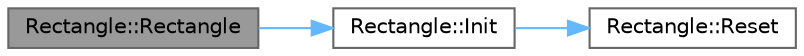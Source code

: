 digraph "Rectangle::Rectangle"
{
 // LATEX_PDF_SIZE
  bgcolor="transparent";
  edge [fontname=Helvetica,fontsize=10,labelfontname=Helvetica,labelfontsize=10];
  node [fontname=Helvetica,fontsize=10,shape=box,height=0.2,width=0.4];
  rankdir="LR";
  Node1 [label="Rectangle::Rectangle",height=0.2,width=0.4,color="gray40", fillcolor="grey60", style="filled", fontcolor="black",tooltip="constructor"];
  Node1 -> Node2 [color="steelblue1",style="solid"];
  Node2 [label="Rectangle::Init",height=0.2,width=0.4,color="grey40", fillcolor="white", style="filled",URL="$class_rectangle.html#a8455713eb235a92116c6a0aa704c713b",tooltip="default initialization of the object"];
  Node2 -> Node3 [color="steelblue1",style="solid"];
  Node3 [label="Rectangle::Reset",height=0.2,width=0.4,color="grey40", fillcolor="white", style="filled",URL="$class_rectangle.html#a45c65472be80b81368fffa9386b5485d",tooltip="total reset of the object"];
}
